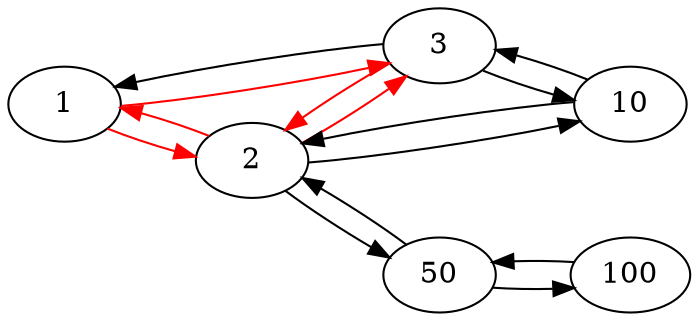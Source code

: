 digraph MyGraph {
rankdir="LR";
"1" -> "2"[color="red"];
"1" -> "3"[color="red"];
"2" -> "1"[color="red"];
"2" -> "3"[color="red"];
"2" -> "10";
"2" -> "50";
"3" -> "2"[color="red"];
"3" -> "1";
"3" -> "10";
"10" -> "3";
"10" -> "2";
"100" -> "50";
"50" -> "100";
"50" -> "2";
}
